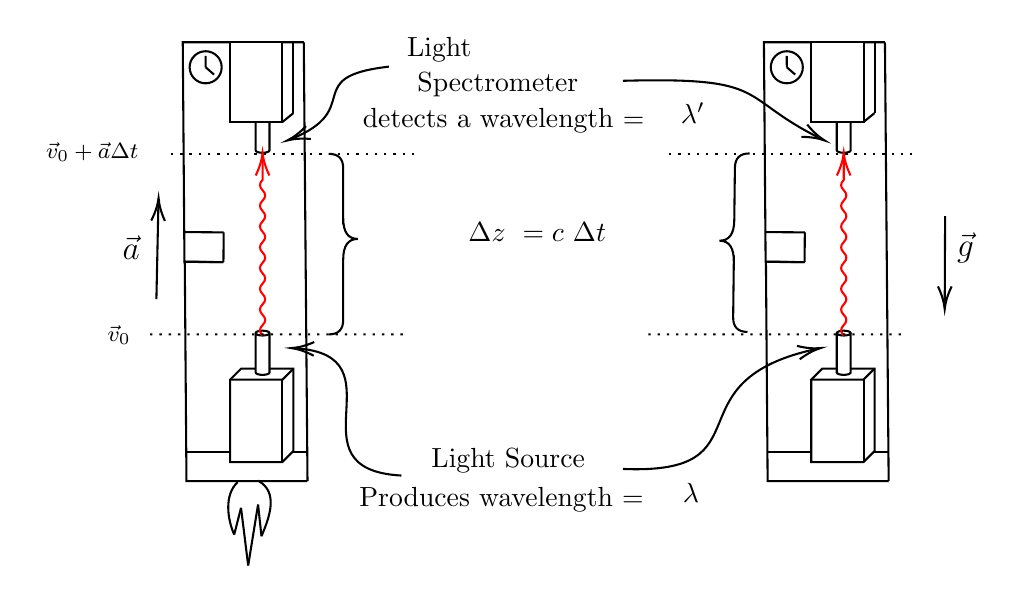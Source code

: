 

\tikzset{every picture/.style={line width=0.75pt}} %set default line width to 0.75pt        

\begin{tikzpicture}[x=0.75pt,y=0.75pt,yscale=-1,xscale=1]
%uncomment if require: \path (0,331.922); %set diagram left start at 0, and has height of 331.922

%Shape: Can [id:dp7652948660117864] 
\draw   (116,49.95) -- (116,68.91) .. controls (116,69.55) and (114.5,70.08) .. (112.65,70.08) .. controls (110.8,70.08) and (109.3,69.55) .. (109.3,68.91) -- (109.3,49.95) .. controls (109.3,49.3) and (110.8,48.78) .. (112.65,48.78) .. controls (114.5,48.78) and (116,49.3) .. (116,49.95) .. controls (116,50.6) and (114.5,51.12) .. (112.65,51.12) .. controls (110.8,51.12) and (109.3,50.6) .. (109.3,49.95) ;
%Straight Lines [id:da47427135870330317] 
\draw [line width=0.75]    (61.5,140.6) -- (62.49,93.89) ;
\draw [shift={(62.54,91.89)}, rotate = 451.22] [color={rgb, 255:red, 0; green, 0; blue, 0 }  ][line width=0.75]    (10.93,-3.29) .. controls (6.95,-1.4) and (3.31,-0.3) .. (0,0) .. controls (3.31,0.3) and (6.95,1.4) .. (10.93,3.29)   ;
%Straight Lines [id:da8588567612763613] 
\draw    (93.8,122.79) -- (75.17,122.62) -- (75.99,228.27) -- (134.3,228.27) ;
%Straight Lines [id:da5737995741736945] 
\draw    (134.3,214.08) -- (75.99,214.08) ;
%Curve Lines [id:da285481691447776] 
\draw    (100.63,228.79) .. controls (94.06,234.84) and (95.7,246.67) .. (98.99,254.02) ;
%Curve Lines [id:da17111562949052517] 
\draw    (110.48,228.01) .. controls (120.34,233.53) and (116.23,245.09) .. (112.13,254.81) ;
%Straight Lines [id:da608181235108741] 
\draw    (112.13,254.81) -- (110.48,239.57) ;
%Straight Lines [id:da9574700917062451] 
\draw    (105.72,268.9) -- (110.48,239.57) ;
%Straight Lines [id:da7983792586303715] 
\draw    (98.99,254.02) -- (102.27,241.15) ;
%Straight Lines [id:da2949986993249043] 
\draw    (105.72,268.9) -- (102.27,241.15) ;
%Straight Lines [id:da4906969044706222] 
\draw    (86.75,136.52) ;
%Straight Lines [id:da513010416947036] 
\draw    (132.51,16.83) -- (74.2,16.83) -- (75.02,122.48) -- (93.8,122.79) ;
%Straight Lines [id:da2641449484941776] 
\draw    (93.91,108.42) -- (75.02,108.29) ;
%Shape: Ellipse [id:dp7594531786749046] 
\draw   (77.51,28.87) .. controls (77.51,24.61) and (80.97,21.15) .. (85.23,21.15) .. controls (89.5,21.15) and (92.95,24.61) .. (92.95,28.87) .. controls (92.95,33.14) and (89.5,36.6) .. (85.23,36.6) .. controls (80.97,36.6) and (77.51,33.14) .. (77.51,28.87) -- cycle ;
%Straight Lines [id:da38423358074561387] 
\draw    (85.18,23.41) -- (85.23,28.87) ;
%Straight Lines [id:da5886538282592515] 
\draw    (85.78,30.72) ;
%Straight Lines [id:da47901088665670155] 
\draw    (85.23,28.87) -- (89.27,32.4) ;
%Straight Lines [id:da83045176136826] 
\draw    (132.51,16.83) -- (134.3,228.27) ;
%Straight Lines [id:da806087253711919] 
\draw    (93.91,108.42) -- (93.8,122.79) ;
%Shape: Cube [id:dp27833093906588724] 
\draw  [fill={rgb, 255:red, 255; green, 255; blue, 255 }  ,fill opacity=1 ] (97,179.38) -- (102.3,174.08) -- (127.5,174.08) -- (127.5,213.77) -- (122.2,219.08) -- (97,219.08) -- cycle ; \draw   (127.5,174.08) -- (122.2,179.38) -- (97,179.38) ; \draw   (122.2,179.38) -- (122.2,219.08) ;
%Shape: Can [id:dp8499494754338972] 
\draw  [fill={rgb, 255:red, 255; green, 255; blue, 255 }  ,fill opacity=1 ] (116,156.95) -- (116,175.91) .. controls (116,176.55) and (114.5,177.08) .. (112.65,177.08) .. controls (110.8,177.08) and (109.3,176.55) .. (109.3,175.91) -- (109.3,156.95) .. controls (109.3,156.3) and (110.8,155.78) .. (112.65,155.78) .. controls (114.5,155.78) and (116,156.3) .. (116,156.95) .. controls (116,157.6) and (114.5,158.12) .. (112.65,158.12) .. controls (110.8,158.12) and (109.3,157.6) .. (109.3,156.95) ;
%Straight Lines [id:da13156339819342433] 
\draw    (127.5,17.26) -- (127.5,50.95) ;
%Straight Lines [id:da039499447469547366] 
\draw    (122.2,55.26) -- (127.5,50.95) ;
%Shape: Rectangle [id:dp7313328547958049] 
\draw  [fill={rgb, 255:red, 255; green, 255; blue, 255 }  ,fill opacity=1 ] (97,16.57) -- (122.2,16.57) -- (122.2,55.26) -- (97,55.26) -- cycle ;
%Curve Lines [id:da6606310196138308] 
\draw    (179.5,225.58) .. controls (124.06,222.61) and (181.33,167.3) .. (128.15,164.25) ;
\draw [shift={(126.5,164.17)}, rotate = 362.05] [color={rgb, 255:red, 0; green, 0; blue, 0 }  ][line width=0.75]    (10.93,-3.29) .. controls (6.95,-1.4) and (3.31,-0.3) .. (0,0) .. controls (3.31,0.3) and (6.95,1.4) .. (10.93,3.29)   ;
%Curve Lines [id:da30512768738610463] 
\draw    (173.5,28.58) .. controls (130.16,33.5) and (162.5,49.1) .. (126.21,63.52) ;
\draw [shift={(124.5,64.17)}, rotate = 339.48] [color={rgb, 255:red, 0; green, 0; blue, 0 }  ][line width=0.75]    (10.93,-3.29) .. controls (6.95,-1.4) and (3.31,-0.3) .. (0,0) .. controls (3.31,0.3) and (6.95,1.4) .. (10.93,3.29)   ;
%Straight Lines [id:da8499830370849735] 
\draw [color={rgb, 255:red, 255; green, 0; blue, 0 }  ,draw opacity=1 ]   (112.65,158.12) .. controls (110.98,156.45) and (110.98,154.79) .. (112.65,153.12) .. controls (114.32,151.45) and (114.32,149.79) .. (112.65,148.12) .. controls (110.98,146.45) and (110.98,144.79) .. (112.65,143.12) .. controls (114.32,141.45) and (114.32,139.79) .. (112.65,138.12) .. controls (110.98,136.45) and (110.98,134.79) .. (112.65,133.12) .. controls (114.32,131.45) and (114.32,129.79) .. (112.65,128.12) .. controls (110.98,126.45) and (110.98,124.79) .. (112.65,123.12) .. controls (114.32,121.45) and (114.32,119.79) .. (112.65,118.12) .. controls (110.98,116.45) and (110.98,114.79) .. (112.65,113.12) .. controls (114.32,111.45) and (114.32,109.79) .. (112.65,108.12) .. controls (110.98,106.45) and (110.98,104.79) .. (112.65,103.12) .. controls (114.32,101.45) and (114.32,99.79) .. (112.65,98.12) .. controls (110.98,96.45) and (110.98,94.79) .. (112.65,93.12) .. controls (114.32,91.45) and (114.32,89.79) .. (112.65,88.12) .. controls (110.98,86.45) and (110.98,84.79) .. (112.65,83.12) -- (112.65,80.08) -- (112.65,72.08) ;
\draw [shift={(112.65,70.08)}, rotate = 450] [color={rgb, 255:red, 255; green, 0; blue, 0 }  ,draw opacity=1 ][line width=0.75]    (10.93,-3.29) .. controls (6.95,-1.4) and (3.31,-0.3) .. (0,0) .. controls (3.31,0.3) and (6.95,1.4) .. (10.93,3.29)   ;
%Shape: Brace [id:dp5594199305245107] 
\draw   (144.5,157.58) .. controls (149.17,157.58) and (151.5,155.25) .. (151.5,150.58) -- (151.5,121.58) .. controls (151.5,114.91) and (153.83,111.58) .. (158.5,111.58) .. controls (153.83,111.58) and (151.5,108.25) .. (151.5,101.58)(151.5,104.58) -- (151.5,77.58) .. controls (151.5,72.91) and (149.17,70.58) .. (144.5,70.58) ;
%Straight Lines [id:da7970954928059399] 
\draw  [dash pattern={on 0.84pt off 2.51pt}]  (68.5,70.58) -- (185.5,70.58) ;
%Straight Lines [id:da783868655451514] 
\draw  [dash pattern={on 0.84pt off 2.51pt}]  (58.5,157.6) -- (183.5,157.58) ;
%Shape: Can [id:dp8552091246342881] 
\draw   (396,49.95) -- (396,68.91) .. controls (396,69.55) and (394.5,70.08) .. (392.65,70.08) .. controls (390.8,70.08) and (389.3,69.55) .. (389.3,68.91) -- (389.3,49.95) .. controls (389.3,49.3) and (390.8,48.78) .. (392.65,48.78) .. controls (394.5,48.78) and (396,49.3) .. (396,49.95) .. controls (396,50.6) and (394.5,51.12) .. (392.65,51.12) .. controls (390.8,51.12) and (389.3,50.6) .. (389.3,49.95) ;
%Straight Lines [id:da01777645408026851] 
\draw    (373.8,122.79) -- (355.17,122.62) -- (355.99,228.27) -- (414.3,228.27) ;
%Straight Lines [id:da9094445960130315] 
\draw    (414.3,214.08) -- (355.99,214.08) ;
%Straight Lines [id:da6406485027325557] 
\draw    (366.75,136.52) ;
%Straight Lines [id:da9512018910577791] 
\draw    (412.51,16.83) -- (354.2,16.83) -- (355.02,122.48) -- (373.8,122.79) ;
%Straight Lines [id:da3255268357860086] 
\draw    (373.91,108.42) -- (355.02,108.29) ;
%Shape: Ellipse [id:dp6259036068498025] 
\draw   (357.51,28.87) .. controls (357.51,24.61) and (360.97,21.15) .. (365.23,21.15) .. controls (369.5,21.15) and (372.95,24.61) .. (372.95,28.87) .. controls (372.95,33.14) and (369.5,36.6) .. (365.23,36.6) .. controls (360.97,36.6) and (357.51,33.14) .. (357.51,28.87) -- cycle ;
%Straight Lines [id:da7441130043312898] 
\draw    (365.18,23.41) -- (365.23,28.87) ;
%Straight Lines [id:da4682509198797593] 
\draw    (365.78,30.72) ;
%Straight Lines [id:da5602884622313555] 
\draw    (365.23,28.87) -- (369.27,32.4) ;
%Straight Lines [id:da9091881590150592] 
\draw    (412.51,16.83) -- (414.3,228.27) ;
%Straight Lines [id:da1901518511629654] 
\draw    (373.91,108.42) -- (373.8,122.79) ;
%Shape: Cube [id:dp3377983039624415] 
\draw  [fill={rgb, 255:red, 255; green, 255; blue, 255 }  ,fill opacity=1 ] (377,179.38) -- (382.3,174.08) -- (407.5,174.08) -- (407.5,213.77) -- (402.2,219.08) -- (377,219.08) -- cycle ; \draw   (407.5,174.08) -- (402.2,179.38) -- (377,179.38) ; \draw   (402.2,179.38) -- (402.2,219.08) ;
%Shape: Can [id:dp6424557876961308] 
\draw  [fill={rgb, 255:red, 255; green, 255; blue, 255 }  ,fill opacity=1 ] (396,156.95) -- (396,175.91) .. controls (396,176.55) and (394.5,177.08) .. (392.65,177.08) .. controls (390.8,177.08) and (389.3,176.55) .. (389.3,175.91) -- (389.3,156.95) .. controls (389.3,156.3) and (390.8,155.78) .. (392.65,155.78) .. controls (394.5,155.78) and (396,156.3) .. (396,156.95) .. controls (396,157.6) and (394.5,158.12) .. (392.65,158.12) .. controls (390.8,158.12) and (389.3,157.6) .. (389.3,156.95) ;
%Straight Lines [id:da03443586587440173] 
\draw    (407.5,17.26) -- (407.5,50.95) ;
%Straight Lines [id:da5384404833609466] 
\draw    (402.2,55.26) -- (407.5,50.95) ;
%Shape: Rectangle [id:dp0008233195153486417] 
\draw  [fill={rgb, 255:red, 255; green, 255; blue, 255 }  ,fill opacity=1 ] (377,16.57) -- (402.2,16.57) -- (402.2,55.26) -- (377,55.26) -- cycle ;
%Curve Lines [id:da02862579315575875] 
\draw    (286.3,222.4) .. controls (357.94,225.38) and (306.82,179.86) .. (380.38,164.41) ;
\draw [shift={(381.5,164.17)}, rotate = 528.55] [color={rgb, 255:red, 0; green, 0; blue, 0 }  ][line width=0.75]    (10.93,-3.29) .. controls (6.95,-1.4) and (3.31,-0.3) .. (0,0) .. controls (3.31,0.3) and (6.95,1.4) .. (10.93,3.29)   ;
%Curve Lines [id:da0980081700088502] 
\draw    (286.3,35.4) .. controls (358.57,33.42) and (340.67,43.2) .. (382.22,63.55) ;
\draw [shift={(383.5,64.17)}, rotate = 205.68] [color={rgb, 255:red, 0; green, 0; blue, 0 }  ][line width=0.75]    (10.93,-3.29) .. controls (6.95,-1.4) and (3.31,-0.3) .. (0,0) .. controls (3.31,0.3) and (6.95,1.4) .. (10.93,3.29)   ;
%Straight Lines [id:da2992984442349256] 
\draw [color={rgb, 255:red, 255; green, 0; blue, 0 }  ,draw opacity=1 ]   (392.65,158.12) .. controls (390.98,156.45) and (390.98,154.79) .. (392.65,153.12) .. controls (394.32,151.45) and (394.32,149.79) .. (392.65,148.12) .. controls (390.98,146.45) and (390.98,144.79) .. (392.65,143.12) .. controls (394.32,141.45) and (394.32,139.79) .. (392.65,138.12) .. controls (390.98,136.45) and (390.98,134.79) .. (392.65,133.12) .. controls (394.32,131.45) and (394.32,129.79) .. (392.65,128.12) .. controls (390.98,126.45) and (390.98,124.79) .. (392.65,123.12) .. controls (394.32,121.45) and (394.32,119.79) .. (392.65,118.12) .. controls (390.98,116.45) and (390.98,114.79) .. (392.65,113.12) .. controls (394.32,111.45) and (394.32,109.79) .. (392.65,108.12) .. controls (390.98,106.45) and (390.98,104.79) .. (392.65,103.12) .. controls (394.32,101.45) and (394.32,99.79) .. (392.65,98.12) .. controls (390.98,96.45) and (390.98,94.79) .. (392.65,93.12) .. controls (394.32,91.45) and (394.32,89.79) .. (392.65,88.12) .. controls (390.98,86.45) and (390.98,84.79) .. (392.65,83.12) -- (392.65,80.08) -- (392.65,72.08) ;
\draw [shift={(392.65,70.08)}, rotate = 450] [color={rgb, 255:red, 255; green, 0; blue, 0 }  ,draw opacity=1 ][line width=0.75]    (10.93,-3.29) .. controls (6.95,-1.4) and (3.31,-0.3) .. (0,0) .. controls (3.31,0.3) and (6.95,1.4) .. (10.93,3.29)   ;
%Shape: Brace [id:dp06527009850176135] 
\draw   (347.3,70.4) .. controls (342.63,70.35) and (340.27,72.65) .. (340.22,77.32) -- (339.92,102.5) .. controls (339.85,109.17) and (337.48,112.47) .. (332.81,112.42) .. controls (337.48,112.47) and (339.77,115.83) .. (339.69,122.5)(339.73,119.5) -- (339.38,149.32) .. controls (339.32,153.99) and (341.62,156.35) .. (346.29,156.4) ;
%Straight Lines [id:da07232872335467722] 
\draw  [dash pattern={on 0.84pt off 2.51pt}]  (308.5,70.58) -- (425.5,70.58) ;
%Straight Lines [id:da9679390145382802] 
\draw  [dash pattern={on 0.84pt off 2.51pt}]  (298.5,157.6) -- (423.5,157.58) ;
%Straight Lines [id:da24299802534685555] 
\draw [line width=0.75]    (441.5,100.6) -- (441.31,143.4) ;
\draw [shift={(441.3,145.4)}, rotate = 270.26] [color={rgb, 255:red, 0; green, 0; blue, 0 }  ][line width=0.75]    (10.93,-3.29) .. controls (6.95,-1.4) and (3.31,-0.3) .. (0,0) .. controls (3.31,0.3) and (6.95,1.4) .. (10.93,3.29)   ;

% Text Node
\draw (49.36,115.83) node  [font=\large]  {$\vec{a}$};
% Text Node
\draw (231,218.17) node   [align=left] {Light Source};
% Text Node
\draw (200,20.17) node   [align=left] {Light };
% Text Node
\draw (226,37.4) node   [align=left] {Spectrometer};
% Text Node
\draw (231,54.58) node   [align=left] {detects a wavelength = };
% Text Node
\draw (245,108.26) node    {$\Delta z\ =c\ \Delta t$};
% Text Node
\draw (230,237.17) node   [align=left] {Produces wavelength = };
% Text Node
\draw (319,234.08) node    {$\lambda $};
% Text Node
\draw (320,51.08) node    {$\lambda ^{\prime }$};
% Text Node
\draw (32.5,69.76) node  [font=\footnotesize]  {$\vec{v}_{0} +\vec{a} \Delta t\ $};
% Text Node
\draw (43.5,157.76) node  [font=\footnotesize]  {$\vec{v}_{0}$};
% Text Node
\draw (451.36,115.83) node  [font=\large]  {$\vec{g}$};


\end{tikzpicture}
